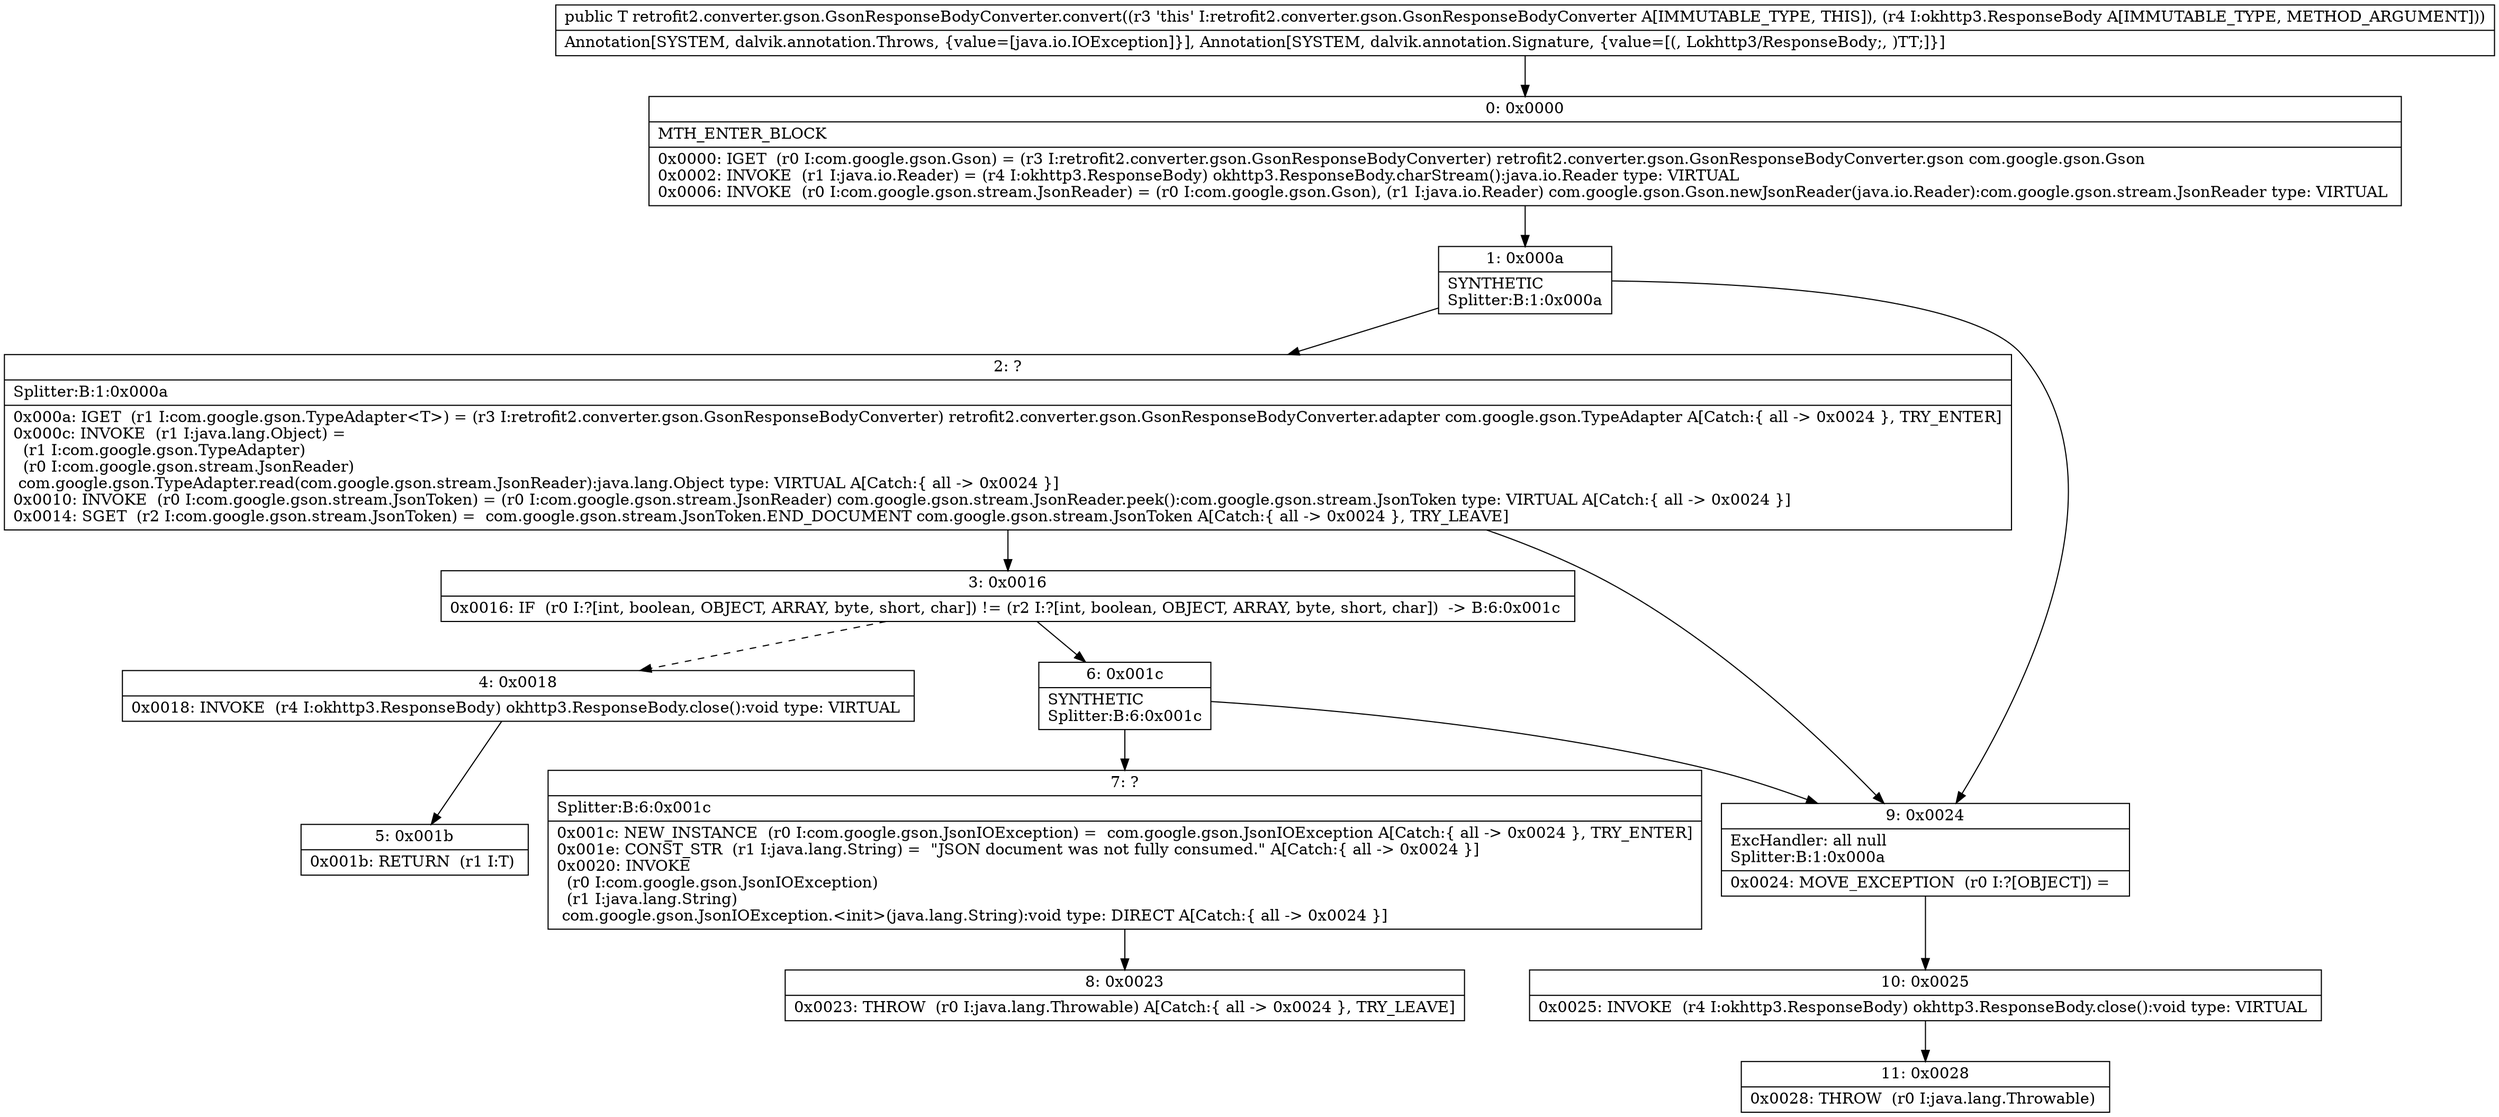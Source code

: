 digraph "CFG forretrofit2.converter.gson.GsonResponseBodyConverter.convert(Lokhttp3\/ResponseBody;)Ljava\/lang\/Object;" {
Node_0 [shape=record,label="{0\:\ 0x0000|MTH_ENTER_BLOCK\l|0x0000: IGET  (r0 I:com.google.gson.Gson) = (r3 I:retrofit2.converter.gson.GsonResponseBodyConverter) retrofit2.converter.gson.GsonResponseBodyConverter.gson com.google.gson.Gson \l0x0002: INVOKE  (r1 I:java.io.Reader) = (r4 I:okhttp3.ResponseBody) okhttp3.ResponseBody.charStream():java.io.Reader type: VIRTUAL \l0x0006: INVOKE  (r0 I:com.google.gson.stream.JsonReader) = (r0 I:com.google.gson.Gson), (r1 I:java.io.Reader) com.google.gson.Gson.newJsonReader(java.io.Reader):com.google.gson.stream.JsonReader type: VIRTUAL \l}"];
Node_1 [shape=record,label="{1\:\ 0x000a|SYNTHETIC\lSplitter:B:1:0x000a\l}"];
Node_2 [shape=record,label="{2\:\ ?|Splitter:B:1:0x000a\l|0x000a: IGET  (r1 I:com.google.gson.TypeAdapter\<T\>) = (r3 I:retrofit2.converter.gson.GsonResponseBodyConverter) retrofit2.converter.gson.GsonResponseBodyConverter.adapter com.google.gson.TypeAdapter A[Catch:\{ all \-\> 0x0024 \}, TRY_ENTER]\l0x000c: INVOKE  (r1 I:java.lang.Object) = \l  (r1 I:com.google.gson.TypeAdapter)\l  (r0 I:com.google.gson.stream.JsonReader)\l com.google.gson.TypeAdapter.read(com.google.gson.stream.JsonReader):java.lang.Object type: VIRTUAL A[Catch:\{ all \-\> 0x0024 \}]\l0x0010: INVOKE  (r0 I:com.google.gson.stream.JsonToken) = (r0 I:com.google.gson.stream.JsonReader) com.google.gson.stream.JsonReader.peek():com.google.gson.stream.JsonToken type: VIRTUAL A[Catch:\{ all \-\> 0x0024 \}]\l0x0014: SGET  (r2 I:com.google.gson.stream.JsonToken) =  com.google.gson.stream.JsonToken.END_DOCUMENT com.google.gson.stream.JsonToken A[Catch:\{ all \-\> 0x0024 \}, TRY_LEAVE]\l}"];
Node_3 [shape=record,label="{3\:\ 0x0016|0x0016: IF  (r0 I:?[int, boolean, OBJECT, ARRAY, byte, short, char]) != (r2 I:?[int, boolean, OBJECT, ARRAY, byte, short, char])  \-\> B:6:0x001c \l}"];
Node_4 [shape=record,label="{4\:\ 0x0018|0x0018: INVOKE  (r4 I:okhttp3.ResponseBody) okhttp3.ResponseBody.close():void type: VIRTUAL \l}"];
Node_5 [shape=record,label="{5\:\ 0x001b|0x001b: RETURN  (r1 I:T) \l}"];
Node_6 [shape=record,label="{6\:\ 0x001c|SYNTHETIC\lSplitter:B:6:0x001c\l}"];
Node_7 [shape=record,label="{7\:\ ?|Splitter:B:6:0x001c\l|0x001c: NEW_INSTANCE  (r0 I:com.google.gson.JsonIOException) =  com.google.gson.JsonIOException A[Catch:\{ all \-\> 0x0024 \}, TRY_ENTER]\l0x001e: CONST_STR  (r1 I:java.lang.String) =  \"JSON document was not fully consumed.\" A[Catch:\{ all \-\> 0x0024 \}]\l0x0020: INVOKE  \l  (r0 I:com.google.gson.JsonIOException)\l  (r1 I:java.lang.String)\l com.google.gson.JsonIOException.\<init\>(java.lang.String):void type: DIRECT A[Catch:\{ all \-\> 0x0024 \}]\l}"];
Node_8 [shape=record,label="{8\:\ 0x0023|0x0023: THROW  (r0 I:java.lang.Throwable) A[Catch:\{ all \-\> 0x0024 \}, TRY_LEAVE]\l}"];
Node_9 [shape=record,label="{9\:\ 0x0024|ExcHandler: all null\lSplitter:B:1:0x000a\l|0x0024: MOVE_EXCEPTION  (r0 I:?[OBJECT]) =  \l}"];
Node_10 [shape=record,label="{10\:\ 0x0025|0x0025: INVOKE  (r4 I:okhttp3.ResponseBody) okhttp3.ResponseBody.close():void type: VIRTUAL \l}"];
Node_11 [shape=record,label="{11\:\ 0x0028|0x0028: THROW  (r0 I:java.lang.Throwable) \l}"];
MethodNode[shape=record,label="{public T retrofit2.converter.gson.GsonResponseBodyConverter.convert((r3 'this' I:retrofit2.converter.gson.GsonResponseBodyConverter A[IMMUTABLE_TYPE, THIS]), (r4 I:okhttp3.ResponseBody A[IMMUTABLE_TYPE, METHOD_ARGUMENT]))  | Annotation[SYSTEM, dalvik.annotation.Throws, \{value=[java.io.IOException]\}], Annotation[SYSTEM, dalvik.annotation.Signature, \{value=[(, Lokhttp3\/ResponseBody;, )TT;]\}]\l}"];
MethodNode -> Node_0;
Node_0 -> Node_1;
Node_1 -> Node_2;
Node_1 -> Node_9;
Node_2 -> Node_3;
Node_2 -> Node_9;
Node_3 -> Node_4[style=dashed];
Node_3 -> Node_6;
Node_4 -> Node_5;
Node_6 -> Node_7;
Node_6 -> Node_9;
Node_7 -> Node_8;
Node_9 -> Node_10;
Node_10 -> Node_11;
}


